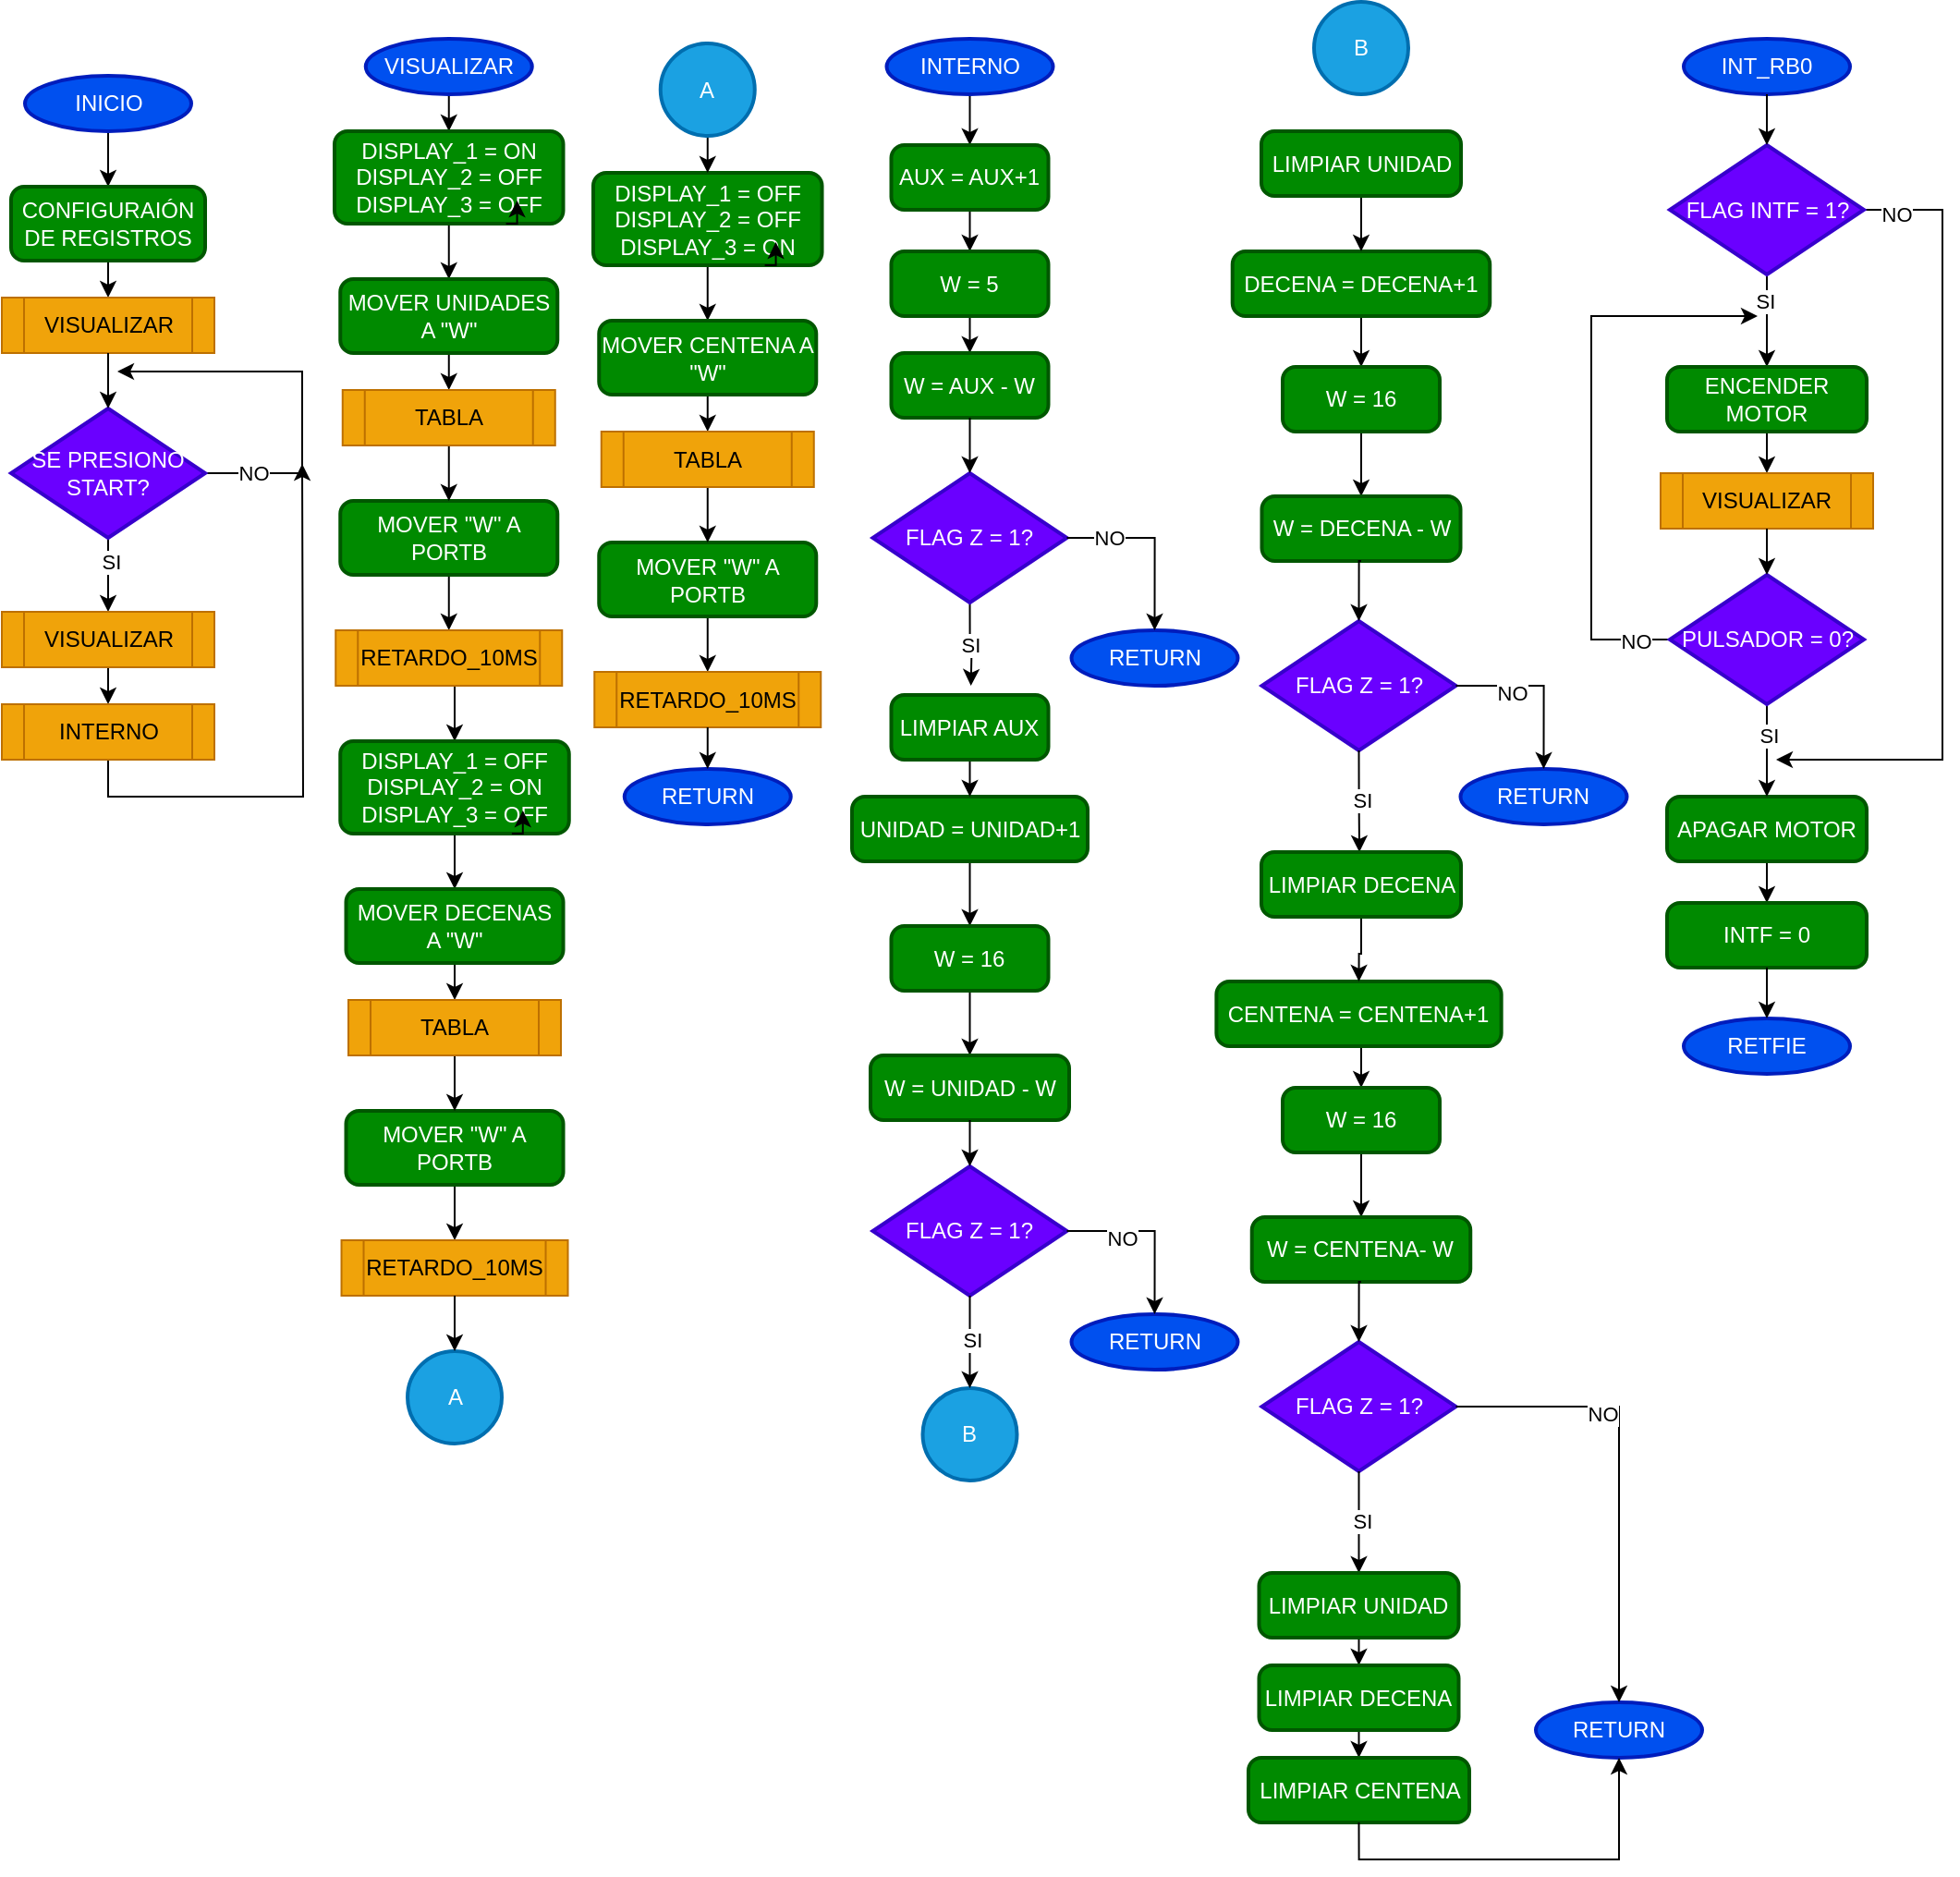 <mxfile version="24.7.5">
  <diagram name="Página-1" id="SD5P6HN_DCYHFj8GLhtn">
    <mxGraphModel dx="2200" dy="1330" grid="1" gridSize="10" guides="1" tooltips="1" connect="1" arrows="1" fold="1" page="1" pageScale="1" pageWidth="850" pageHeight="1100" math="0" shadow="0">
      <root>
        <mxCell id="0" />
        <mxCell id="1" parent="0" />
        <mxCell id="fXS1i6n5hXKBtt7HCba9-12" style="edgeStyle=orthogonalEdgeStyle;rounded=0;orthogonalLoop=1;jettySize=auto;html=1;exitX=0.5;exitY=1;exitDx=0;exitDy=0;exitPerimeter=0;entryX=0.5;entryY=0;entryDx=0;entryDy=0;" edge="1" parent="1" source="fXS1i6n5hXKBtt7HCba9-1" target="fXS1i6n5hXKBtt7HCba9-2">
          <mxGeometry relative="1" as="geometry" />
        </mxCell>
        <mxCell id="fXS1i6n5hXKBtt7HCba9-1" value="INICIO" style="strokeWidth=2;html=1;shape=mxgraph.flowchart.start_1;whiteSpace=wrap;fillColor=#0050ef;fontColor=#ffffff;strokeColor=#001DBC;" vertex="1" parent="1">
          <mxGeometry x="32.5" y="110" width="90" height="30" as="geometry" />
        </mxCell>
        <mxCell id="fXS1i6n5hXKBtt7HCba9-13" style="edgeStyle=orthogonalEdgeStyle;rounded=0;orthogonalLoop=1;jettySize=auto;html=1;exitX=0.5;exitY=1;exitDx=0;exitDy=0;entryX=0.5;entryY=0;entryDx=0;entryDy=0;" edge="1" parent="1" source="fXS1i6n5hXKBtt7HCba9-2" target="fXS1i6n5hXKBtt7HCba9-5">
          <mxGeometry relative="1" as="geometry" />
        </mxCell>
        <mxCell id="fXS1i6n5hXKBtt7HCba9-2" value="CONFIGURAIÓN DE REGISTROS" style="rounded=1;whiteSpace=wrap;html=1;absoluteArcSize=1;arcSize=14;strokeWidth=2;fillColor=#008a00;fontColor=#ffffff;strokeColor=#005700;" vertex="1" parent="1">
          <mxGeometry x="25" y="170" width="105" height="40" as="geometry" />
        </mxCell>
        <mxCell id="fXS1i6n5hXKBtt7HCba9-15" style="edgeStyle=orthogonalEdgeStyle;rounded=0;orthogonalLoop=1;jettySize=auto;html=1;exitX=0.5;exitY=1;exitDx=0;exitDy=0;exitPerimeter=0;entryX=0.5;entryY=0;entryDx=0;entryDy=0;" edge="1" parent="1" source="fXS1i6n5hXKBtt7HCba9-4" target="fXS1i6n5hXKBtt7HCba9-7">
          <mxGeometry relative="1" as="geometry" />
        </mxCell>
        <mxCell id="fXS1i6n5hXKBtt7HCba9-19" value="SI" style="edgeLabel;html=1;align=center;verticalAlign=middle;resizable=0;points=[];" vertex="1" connectable="0" parent="fXS1i6n5hXKBtt7HCba9-15">
          <mxGeometry x="-0.35" y="1" relative="1" as="geometry">
            <mxPoint as="offset" />
          </mxGeometry>
        </mxCell>
        <mxCell id="fXS1i6n5hXKBtt7HCba9-17" style="edgeStyle=orthogonalEdgeStyle;rounded=0;orthogonalLoop=1;jettySize=auto;html=1;exitX=1;exitY=0.5;exitDx=0;exitDy=0;exitPerimeter=0;" edge="1" parent="1" source="fXS1i6n5hXKBtt7HCba9-4">
          <mxGeometry relative="1" as="geometry">
            <mxPoint x="82.5" y="270" as="targetPoint" />
            <Array as="points">
              <mxPoint x="182.5" y="325" />
              <mxPoint x="182.5" y="270" />
            </Array>
          </mxGeometry>
        </mxCell>
        <mxCell id="fXS1i6n5hXKBtt7HCba9-18" value="NO" style="edgeLabel;html=1;align=center;verticalAlign=middle;resizable=0;points=[];" vertex="1" connectable="0" parent="fXS1i6n5hXKBtt7HCba9-17">
          <mxGeometry x="-0.754" relative="1" as="geometry">
            <mxPoint as="offset" />
          </mxGeometry>
        </mxCell>
        <mxCell id="fXS1i6n5hXKBtt7HCba9-4" value="SE PRESIONO START?" style="strokeWidth=2;html=1;shape=mxgraph.flowchart.decision;whiteSpace=wrap;fillColor=#6a00ff;fontColor=#ffffff;strokeColor=#3700CC;" vertex="1" parent="1">
          <mxGeometry x="25" y="290" width="105" height="70" as="geometry" />
        </mxCell>
        <mxCell id="fXS1i6n5hXKBtt7HCba9-5" value="VISUALIZAR" style="shape=process;whiteSpace=wrap;html=1;backgroundOutline=1;fillColor=#f0a30a;fontColor=#000000;strokeColor=#BD7000;" vertex="1" parent="1">
          <mxGeometry x="20" y="230" width="115" height="30" as="geometry" />
        </mxCell>
        <mxCell id="fXS1i6n5hXKBtt7HCba9-16" style="edgeStyle=orthogonalEdgeStyle;rounded=0;orthogonalLoop=1;jettySize=auto;html=1;exitX=0.5;exitY=1;exitDx=0;exitDy=0;entryX=0.5;entryY=0;entryDx=0;entryDy=0;" edge="1" parent="1" source="fXS1i6n5hXKBtt7HCba9-7" target="fXS1i6n5hXKBtt7HCba9-8">
          <mxGeometry relative="1" as="geometry" />
        </mxCell>
        <mxCell id="fXS1i6n5hXKBtt7HCba9-7" value="VISUALIZAR" style="shape=process;whiteSpace=wrap;html=1;backgroundOutline=1;fillColor=#f0a30a;fontColor=#000000;strokeColor=#BD7000;" vertex="1" parent="1">
          <mxGeometry x="20" y="400" width="115" height="30" as="geometry" />
        </mxCell>
        <mxCell id="fXS1i6n5hXKBtt7HCba9-20" style="edgeStyle=orthogonalEdgeStyle;rounded=0;orthogonalLoop=1;jettySize=auto;html=1;exitX=0.5;exitY=1;exitDx=0;exitDy=0;" edge="1" parent="1" source="fXS1i6n5hXKBtt7HCba9-8">
          <mxGeometry relative="1" as="geometry">
            <mxPoint x="182.5" y="320" as="targetPoint" />
          </mxGeometry>
        </mxCell>
        <mxCell id="fXS1i6n5hXKBtt7HCba9-8" value="INTERNO" style="shape=process;whiteSpace=wrap;html=1;backgroundOutline=1;fillColor=#f0a30a;fontColor=#000000;strokeColor=#BD7000;" vertex="1" parent="1">
          <mxGeometry x="20" y="450" width="115" height="30" as="geometry" />
        </mxCell>
        <mxCell id="fXS1i6n5hXKBtt7HCba9-14" style="edgeStyle=orthogonalEdgeStyle;rounded=0;orthogonalLoop=1;jettySize=auto;html=1;exitX=0.5;exitY=1;exitDx=0;exitDy=0;entryX=0.5;entryY=0;entryDx=0;entryDy=0;entryPerimeter=0;" edge="1" parent="1" source="fXS1i6n5hXKBtt7HCba9-5" target="fXS1i6n5hXKBtt7HCba9-4">
          <mxGeometry relative="1" as="geometry" />
        </mxCell>
        <mxCell id="fXS1i6n5hXKBtt7HCba9-29" style="edgeStyle=orthogonalEdgeStyle;rounded=0;orthogonalLoop=1;jettySize=auto;html=1;exitX=0.5;exitY=1;exitDx=0;exitDy=0;exitPerimeter=0;entryX=0.5;entryY=0;entryDx=0;entryDy=0;" edge="1" parent="1" source="fXS1i6n5hXKBtt7HCba9-21" target="fXS1i6n5hXKBtt7HCba9-22">
          <mxGeometry relative="1" as="geometry" />
        </mxCell>
        <mxCell id="fXS1i6n5hXKBtt7HCba9-21" value="VISUALIZAR" style="strokeWidth=2;html=1;shape=mxgraph.flowchart.start_1;whiteSpace=wrap;fillColor=#0050ef;fontColor=#ffffff;strokeColor=#001DBC;" vertex="1" parent="1">
          <mxGeometry x="216.88" y="90" width="90" height="30" as="geometry" />
        </mxCell>
        <mxCell id="fXS1i6n5hXKBtt7HCba9-30" style="edgeStyle=orthogonalEdgeStyle;rounded=0;orthogonalLoop=1;jettySize=auto;html=1;exitX=0.5;exitY=1;exitDx=0;exitDy=0;entryX=0.5;entryY=0;entryDx=0;entryDy=0;" edge="1" parent="1" source="fXS1i6n5hXKBtt7HCba9-22" target="fXS1i6n5hXKBtt7HCba9-23">
          <mxGeometry relative="1" as="geometry" />
        </mxCell>
        <mxCell id="fXS1i6n5hXKBtt7HCba9-22" value="DISPLAY_1 = ON&lt;div&gt;DISPLAY_2 = OFF&lt;/div&gt;&lt;div&gt;DISPLAY_3 = OFF&lt;/div&gt;" style="rounded=1;whiteSpace=wrap;html=1;absoluteArcSize=1;arcSize=14;strokeWidth=2;fillColor=#008a00;fontColor=#ffffff;strokeColor=#005700;" vertex="1" parent="1">
          <mxGeometry x="200" y="140" width="123.75" height="50" as="geometry" />
        </mxCell>
        <mxCell id="fXS1i6n5hXKBtt7HCba9-31" style="edgeStyle=orthogonalEdgeStyle;rounded=0;orthogonalLoop=1;jettySize=auto;html=1;exitX=0.5;exitY=1;exitDx=0;exitDy=0;entryX=0.5;entryY=0;entryDx=0;entryDy=0;" edge="1" parent="1" source="fXS1i6n5hXKBtt7HCba9-23" target="fXS1i6n5hXKBtt7HCba9-26">
          <mxGeometry relative="1" as="geometry" />
        </mxCell>
        <mxCell id="fXS1i6n5hXKBtt7HCba9-23" value="MOVER UNIDADES A &quot;W&quot;" style="rounded=1;whiteSpace=wrap;html=1;absoluteArcSize=1;arcSize=14;strokeWidth=2;fillColor=#008a00;fontColor=#ffffff;strokeColor=#005700;" vertex="1" parent="1">
          <mxGeometry x="203.13" y="220" width="117.5" height="40" as="geometry" />
        </mxCell>
        <mxCell id="fXS1i6n5hXKBtt7HCba9-34" style="edgeStyle=orthogonalEdgeStyle;rounded=0;orthogonalLoop=1;jettySize=auto;html=1;exitX=0.5;exitY=1;exitDx=0;exitDy=0;entryX=0.5;entryY=0;entryDx=0;entryDy=0;" edge="1" parent="1" source="fXS1i6n5hXKBtt7HCba9-24" target="fXS1i6n5hXKBtt7HCba9-27">
          <mxGeometry relative="1" as="geometry" />
        </mxCell>
        <mxCell id="fXS1i6n5hXKBtt7HCba9-24" value="MOVER &quot;W&quot; A PORTB" style="rounded=1;whiteSpace=wrap;html=1;absoluteArcSize=1;arcSize=14;strokeWidth=2;fillColor=#008a00;fontColor=#ffffff;strokeColor=#005700;" vertex="1" parent="1">
          <mxGeometry x="203.13" y="340" width="117.5" height="40" as="geometry" />
        </mxCell>
        <mxCell id="fXS1i6n5hXKBtt7HCba9-25" style="edgeStyle=orthogonalEdgeStyle;rounded=0;orthogonalLoop=1;jettySize=auto;html=1;exitX=0.75;exitY=1;exitDx=0;exitDy=0;entryX=0.798;entryY=0.75;entryDx=0;entryDy=0;entryPerimeter=0;" edge="1" parent="1" source="fXS1i6n5hXKBtt7HCba9-22" target="fXS1i6n5hXKBtt7HCba9-22">
          <mxGeometry relative="1" as="geometry" />
        </mxCell>
        <mxCell id="fXS1i6n5hXKBtt7HCba9-33" style="edgeStyle=orthogonalEdgeStyle;rounded=0;orthogonalLoop=1;jettySize=auto;html=1;exitX=0.5;exitY=1;exitDx=0;exitDy=0;entryX=0.5;entryY=0;entryDx=0;entryDy=0;" edge="1" parent="1" source="fXS1i6n5hXKBtt7HCba9-26" target="fXS1i6n5hXKBtt7HCba9-24">
          <mxGeometry relative="1" as="geometry" />
        </mxCell>
        <mxCell id="fXS1i6n5hXKBtt7HCba9-26" value="TABLA" style="shape=process;whiteSpace=wrap;html=1;backgroundOutline=1;fillColor=#f0a30a;fontColor=#000000;strokeColor=#BD7000;" vertex="1" parent="1">
          <mxGeometry x="204.38" y="280" width="115" height="30" as="geometry" />
        </mxCell>
        <mxCell id="fXS1i6n5hXKBtt7HCba9-45" style="edgeStyle=orthogonalEdgeStyle;rounded=0;orthogonalLoop=1;jettySize=auto;html=1;exitX=0.5;exitY=1;exitDx=0;exitDy=0;entryX=0.5;entryY=0;entryDx=0;entryDy=0;" edge="1" parent="1" source="fXS1i6n5hXKBtt7HCba9-27" target="fXS1i6n5hXKBtt7HCba9-36">
          <mxGeometry relative="1" as="geometry" />
        </mxCell>
        <mxCell id="fXS1i6n5hXKBtt7HCba9-27" value="RETARDO_10MS" style="shape=process;whiteSpace=wrap;html=1;backgroundOutline=1;fillColor=#f0a30a;fontColor=#000000;strokeColor=#BD7000;" vertex="1" parent="1">
          <mxGeometry x="200.63" y="410" width="122.5" height="30" as="geometry" />
        </mxCell>
        <mxCell id="fXS1i6n5hXKBtt7HCba9-35" style="edgeStyle=orthogonalEdgeStyle;rounded=0;orthogonalLoop=1;jettySize=auto;html=1;exitX=0.5;exitY=1;exitDx=0;exitDy=0;entryX=0.5;entryY=0;entryDx=0;entryDy=0;" edge="1" parent="1" source="fXS1i6n5hXKBtt7HCba9-36" target="fXS1i6n5hXKBtt7HCba9-38">
          <mxGeometry relative="1" as="geometry" />
        </mxCell>
        <mxCell id="fXS1i6n5hXKBtt7HCba9-36" value="DISPLAY_1 = OFF&lt;div&gt;DISPLAY_2 = ON&lt;/div&gt;&lt;div&gt;DISPLAY_3 = OFF&lt;/div&gt;" style="rounded=1;whiteSpace=wrap;html=1;absoluteArcSize=1;arcSize=14;strokeWidth=2;fillColor=#008a00;fontColor=#ffffff;strokeColor=#005700;" vertex="1" parent="1">
          <mxGeometry x="203.13" y="470" width="123.75" height="50" as="geometry" />
        </mxCell>
        <mxCell id="fXS1i6n5hXKBtt7HCba9-37" style="edgeStyle=orthogonalEdgeStyle;rounded=0;orthogonalLoop=1;jettySize=auto;html=1;exitX=0.5;exitY=1;exitDx=0;exitDy=0;entryX=0.5;entryY=0;entryDx=0;entryDy=0;" edge="1" parent="1" source="fXS1i6n5hXKBtt7HCba9-38" target="fXS1i6n5hXKBtt7HCba9-43">
          <mxGeometry relative="1" as="geometry" />
        </mxCell>
        <mxCell id="fXS1i6n5hXKBtt7HCba9-38" value="MOVER DECENAS A &quot;W&quot;" style="rounded=1;whiteSpace=wrap;html=1;absoluteArcSize=1;arcSize=14;strokeWidth=2;fillColor=#008a00;fontColor=#ffffff;strokeColor=#005700;" vertex="1" parent="1">
          <mxGeometry x="206.26" y="550" width="117.5" height="40" as="geometry" />
        </mxCell>
        <mxCell id="fXS1i6n5hXKBtt7HCba9-39" style="edgeStyle=orthogonalEdgeStyle;rounded=0;orthogonalLoop=1;jettySize=auto;html=1;exitX=0.5;exitY=1;exitDx=0;exitDy=0;entryX=0.5;entryY=0;entryDx=0;entryDy=0;" edge="1" parent="1" source="fXS1i6n5hXKBtt7HCba9-40" target="fXS1i6n5hXKBtt7HCba9-44">
          <mxGeometry relative="1" as="geometry" />
        </mxCell>
        <mxCell id="fXS1i6n5hXKBtt7HCba9-40" value="MOVER &quot;W&quot; A PORTB" style="rounded=1;whiteSpace=wrap;html=1;absoluteArcSize=1;arcSize=14;strokeWidth=2;fillColor=#008a00;fontColor=#ffffff;strokeColor=#005700;" vertex="1" parent="1">
          <mxGeometry x="206.26" y="670" width="117.5" height="40" as="geometry" />
        </mxCell>
        <mxCell id="fXS1i6n5hXKBtt7HCba9-41" style="edgeStyle=orthogonalEdgeStyle;rounded=0;orthogonalLoop=1;jettySize=auto;html=1;exitX=0.75;exitY=1;exitDx=0;exitDy=0;entryX=0.798;entryY=0.75;entryDx=0;entryDy=0;entryPerimeter=0;" edge="1" parent="1" source="fXS1i6n5hXKBtt7HCba9-36" target="fXS1i6n5hXKBtt7HCba9-36">
          <mxGeometry relative="1" as="geometry" />
        </mxCell>
        <mxCell id="fXS1i6n5hXKBtt7HCba9-42" style="edgeStyle=orthogonalEdgeStyle;rounded=0;orthogonalLoop=1;jettySize=auto;html=1;exitX=0.5;exitY=1;exitDx=0;exitDy=0;entryX=0.5;entryY=0;entryDx=0;entryDy=0;" edge="1" parent="1" source="fXS1i6n5hXKBtt7HCba9-43" target="fXS1i6n5hXKBtt7HCba9-40">
          <mxGeometry relative="1" as="geometry" />
        </mxCell>
        <mxCell id="fXS1i6n5hXKBtt7HCba9-43" value="TABLA" style="shape=process;whiteSpace=wrap;html=1;backgroundOutline=1;fillColor=#f0a30a;fontColor=#000000;strokeColor=#BD7000;" vertex="1" parent="1">
          <mxGeometry x="207.51" y="610" width="115" height="30" as="geometry" />
        </mxCell>
        <mxCell id="fXS1i6n5hXKBtt7HCba9-44" value="RETARDO_10MS" style="shape=process;whiteSpace=wrap;html=1;backgroundOutline=1;fillColor=#f0a30a;fontColor=#000000;strokeColor=#BD7000;" vertex="1" parent="1">
          <mxGeometry x="203.76" y="740" width="122.5" height="30" as="geometry" />
        </mxCell>
        <mxCell id="fXS1i6n5hXKBtt7HCba9-46" style="edgeStyle=orthogonalEdgeStyle;rounded=0;orthogonalLoop=1;jettySize=auto;html=1;exitX=0.5;exitY=1;exitDx=0;exitDy=0;entryX=0.5;entryY=0;entryDx=0;entryDy=0;" edge="1" parent="1" source="fXS1i6n5hXKBtt7HCba9-47" target="fXS1i6n5hXKBtt7HCba9-49">
          <mxGeometry relative="1" as="geometry" />
        </mxCell>
        <mxCell id="fXS1i6n5hXKBtt7HCba9-47" value="DISPLAY_1 = OFF&lt;div&gt;DISPLAY_2 = OFF&lt;/div&gt;&lt;div&gt;DISPLAY_3 = ON&lt;/div&gt;" style="rounded=1;whiteSpace=wrap;html=1;absoluteArcSize=1;arcSize=14;strokeWidth=2;fillColor=#008a00;fontColor=#ffffff;strokeColor=#005700;" vertex="1" parent="1">
          <mxGeometry x="340" y="162.5" width="123.75" height="50" as="geometry" />
        </mxCell>
        <mxCell id="fXS1i6n5hXKBtt7HCba9-48" style="edgeStyle=orthogonalEdgeStyle;rounded=0;orthogonalLoop=1;jettySize=auto;html=1;exitX=0.5;exitY=1;exitDx=0;exitDy=0;entryX=0.5;entryY=0;entryDx=0;entryDy=0;" edge="1" parent="1" source="fXS1i6n5hXKBtt7HCba9-49" target="fXS1i6n5hXKBtt7HCba9-54">
          <mxGeometry relative="1" as="geometry" />
        </mxCell>
        <mxCell id="fXS1i6n5hXKBtt7HCba9-49" value="MOVER CENTENA A &quot;W&quot;" style="rounded=1;whiteSpace=wrap;html=1;absoluteArcSize=1;arcSize=14;strokeWidth=2;fillColor=#008a00;fontColor=#ffffff;strokeColor=#005700;" vertex="1" parent="1">
          <mxGeometry x="343.13" y="242.5" width="117.5" height="40" as="geometry" />
        </mxCell>
        <mxCell id="fXS1i6n5hXKBtt7HCba9-50" style="edgeStyle=orthogonalEdgeStyle;rounded=0;orthogonalLoop=1;jettySize=auto;html=1;exitX=0.5;exitY=1;exitDx=0;exitDy=0;entryX=0.5;entryY=0;entryDx=0;entryDy=0;" edge="1" parent="1" source="fXS1i6n5hXKBtt7HCba9-51" target="fXS1i6n5hXKBtt7HCba9-55">
          <mxGeometry relative="1" as="geometry" />
        </mxCell>
        <mxCell id="fXS1i6n5hXKBtt7HCba9-51" value="MOVER &quot;W&quot; A PORTB" style="rounded=1;whiteSpace=wrap;html=1;absoluteArcSize=1;arcSize=14;strokeWidth=2;fillColor=#008a00;fontColor=#ffffff;strokeColor=#005700;" vertex="1" parent="1">
          <mxGeometry x="343.13" y="362.5" width="117.5" height="40" as="geometry" />
        </mxCell>
        <mxCell id="fXS1i6n5hXKBtt7HCba9-52" style="edgeStyle=orthogonalEdgeStyle;rounded=0;orthogonalLoop=1;jettySize=auto;html=1;exitX=0.75;exitY=1;exitDx=0;exitDy=0;entryX=0.798;entryY=0.75;entryDx=0;entryDy=0;entryPerimeter=0;" edge="1" parent="1" source="fXS1i6n5hXKBtt7HCba9-47" target="fXS1i6n5hXKBtt7HCba9-47">
          <mxGeometry relative="1" as="geometry" />
        </mxCell>
        <mxCell id="fXS1i6n5hXKBtt7HCba9-53" style="edgeStyle=orthogonalEdgeStyle;rounded=0;orthogonalLoop=1;jettySize=auto;html=1;exitX=0.5;exitY=1;exitDx=0;exitDy=0;entryX=0.5;entryY=0;entryDx=0;entryDy=0;" edge="1" parent="1" source="fXS1i6n5hXKBtt7HCba9-54" target="fXS1i6n5hXKBtt7HCba9-51">
          <mxGeometry relative="1" as="geometry" />
        </mxCell>
        <mxCell id="fXS1i6n5hXKBtt7HCba9-54" value="TABLA" style="shape=process;whiteSpace=wrap;html=1;backgroundOutline=1;fillColor=#f0a30a;fontColor=#000000;strokeColor=#BD7000;" vertex="1" parent="1">
          <mxGeometry x="344.38" y="302.5" width="115" height="30" as="geometry" />
        </mxCell>
        <mxCell id="fXS1i6n5hXKBtt7HCba9-55" value="RETARDO_10MS" style="shape=process;whiteSpace=wrap;html=1;backgroundOutline=1;fillColor=#f0a30a;fontColor=#000000;strokeColor=#BD7000;" vertex="1" parent="1">
          <mxGeometry x="340.63" y="432.5" width="122.5" height="30" as="geometry" />
        </mxCell>
        <mxCell id="fXS1i6n5hXKBtt7HCba9-59" style="edgeStyle=orthogonalEdgeStyle;rounded=0;orthogonalLoop=1;jettySize=auto;html=1;exitX=0.5;exitY=1;exitDx=0;exitDy=0;exitPerimeter=0;entryX=0.5;entryY=0;entryDx=0;entryDy=0;" edge="1" parent="1" source="fXS1i6n5hXKBtt7HCba9-56" target="fXS1i6n5hXKBtt7HCba9-47">
          <mxGeometry relative="1" as="geometry" />
        </mxCell>
        <mxCell id="fXS1i6n5hXKBtt7HCba9-56" value="A" style="strokeWidth=2;html=1;shape=mxgraph.flowchart.start_2;whiteSpace=wrap;fillColor=#1ba1e2;strokeColor=#006EAF;fontColor=#ffffff;" vertex="1" parent="1">
          <mxGeometry x="376.38" y="92.5" width="51" height="50" as="geometry" />
        </mxCell>
        <mxCell id="fXS1i6n5hXKBtt7HCba9-57" value="A" style="strokeWidth=2;html=1;shape=mxgraph.flowchart.start_2;whiteSpace=wrap;fillColor=#1ba1e2;fontColor=#ffffff;strokeColor=#006EAF;" vertex="1" parent="1">
          <mxGeometry x="239.51" y="800" width="51" height="50" as="geometry" />
        </mxCell>
        <mxCell id="fXS1i6n5hXKBtt7HCba9-58" style="edgeStyle=orthogonalEdgeStyle;rounded=0;orthogonalLoop=1;jettySize=auto;html=1;exitX=0.5;exitY=1;exitDx=0;exitDy=0;entryX=0.5;entryY=0;entryDx=0;entryDy=0;entryPerimeter=0;" edge="1" parent="1" source="fXS1i6n5hXKBtt7HCba9-44" target="fXS1i6n5hXKBtt7HCba9-57">
          <mxGeometry relative="1" as="geometry" />
        </mxCell>
        <mxCell id="fXS1i6n5hXKBtt7HCba9-72" style="edgeStyle=orthogonalEdgeStyle;rounded=0;orthogonalLoop=1;jettySize=auto;html=1;exitX=0.5;exitY=1;exitDx=0;exitDy=0;exitPerimeter=0;entryX=0.5;entryY=0;entryDx=0;entryDy=0;" edge="1" parent="1" source="fXS1i6n5hXKBtt7HCba9-60" target="fXS1i6n5hXKBtt7HCba9-61">
          <mxGeometry relative="1" as="geometry" />
        </mxCell>
        <mxCell id="fXS1i6n5hXKBtt7HCba9-60" value="INTERNO" style="strokeWidth=2;html=1;shape=mxgraph.flowchart.start_1;whiteSpace=wrap;fillColor=#0050ef;fontColor=#ffffff;strokeColor=#001DBC;" vertex="1" parent="1">
          <mxGeometry x="498.75" y="90" width="90" height="30" as="geometry" />
        </mxCell>
        <mxCell id="fXS1i6n5hXKBtt7HCba9-73" style="edgeStyle=orthogonalEdgeStyle;rounded=0;orthogonalLoop=1;jettySize=auto;html=1;exitX=0.5;exitY=1;exitDx=0;exitDy=0;entryX=0.5;entryY=0;entryDx=0;entryDy=0;" edge="1" parent="1" source="fXS1i6n5hXKBtt7HCba9-61" target="fXS1i6n5hXKBtt7HCba9-63">
          <mxGeometry relative="1" as="geometry" />
        </mxCell>
        <mxCell id="fXS1i6n5hXKBtt7HCba9-61" value="AUX = AUX+1" style="rounded=1;whiteSpace=wrap;html=1;absoluteArcSize=1;arcSize=14;strokeWidth=2;fillColor=#008a00;fontColor=#ffffff;strokeColor=#005700;" vertex="1" parent="1">
          <mxGeometry x="501.25" y="147.5" width="85" height="35" as="geometry" />
        </mxCell>
        <mxCell id="fXS1i6n5hXKBtt7HCba9-74" style="edgeStyle=orthogonalEdgeStyle;rounded=0;orthogonalLoop=1;jettySize=auto;html=1;exitX=0.5;exitY=1;exitDx=0;exitDy=0;entryX=0.5;entryY=0;entryDx=0;entryDy=0;" edge="1" parent="1" source="fXS1i6n5hXKBtt7HCba9-63" target="fXS1i6n5hXKBtt7HCba9-64">
          <mxGeometry relative="1" as="geometry" />
        </mxCell>
        <mxCell id="fXS1i6n5hXKBtt7HCba9-63" value="W = 5" style="rounded=1;whiteSpace=wrap;html=1;absoluteArcSize=1;arcSize=14;strokeWidth=2;fillColor=#008a00;fontColor=#ffffff;strokeColor=#005700;" vertex="1" parent="1">
          <mxGeometry x="501.25" y="205" width="85" height="35" as="geometry" />
        </mxCell>
        <mxCell id="fXS1i6n5hXKBtt7HCba9-64" value="W = AUX - W" style="rounded=1;whiteSpace=wrap;html=1;absoluteArcSize=1;arcSize=14;strokeWidth=2;fillColor=#008a00;fontColor=#ffffff;strokeColor=#005700;" vertex="1" parent="1">
          <mxGeometry x="501.25" y="260" width="85" height="35" as="geometry" />
        </mxCell>
        <mxCell id="fXS1i6n5hXKBtt7HCba9-77" value="SI" style="edgeStyle=orthogonalEdgeStyle;rounded=0;orthogonalLoop=1;jettySize=auto;html=1;exitX=0.5;exitY=1;exitDx=0;exitDy=0;exitPerimeter=0;" edge="1" parent="1" source="fXS1i6n5hXKBtt7HCba9-65">
          <mxGeometry relative="1" as="geometry">
            <mxPoint x="544.338" y="440" as="targetPoint" />
          </mxGeometry>
        </mxCell>
        <mxCell id="fXS1i6n5hXKBtt7HCba9-65" value="FLAG Z = 1?" style="strokeWidth=2;html=1;shape=mxgraph.flowchart.decision;whiteSpace=wrap;fillColor=#6a00ff;fontColor=#ffffff;strokeColor=#3700CC;" vertex="1" parent="1">
          <mxGeometry x="491.25" y="325" width="105" height="70" as="geometry" />
        </mxCell>
        <mxCell id="fXS1i6n5hXKBtt7HCba9-66" value="RETURN" style="strokeWidth=2;html=1;shape=mxgraph.flowchart.start_1;whiteSpace=wrap;fillColor=#0050ef;fontColor=#ffffff;strokeColor=#001DBC;" vertex="1" parent="1">
          <mxGeometry x="598.75" y="410" width="90" height="30" as="geometry" />
        </mxCell>
        <mxCell id="fXS1i6n5hXKBtt7HCba9-79" style="edgeStyle=orthogonalEdgeStyle;rounded=0;orthogonalLoop=1;jettySize=auto;html=1;exitX=0.5;exitY=1;exitDx=0;exitDy=0;entryX=0.5;entryY=0;entryDx=0;entryDy=0;" edge="1" parent="1" source="fXS1i6n5hXKBtt7HCba9-67" target="fXS1i6n5hXKBtt7HCba9-68">
          <mxGeometry relative="1" as="geometry" />
        </mxCell>
        <mxCell id="fXS1i6n5hXKBtt7HCba9-67" value="UNIDAD = UNIDAD+1" style="rounded=1;whiteSpace=wrap;html=1;absoluteArcSize=1;arcSize=14;strokeWidth=2;fillColor=#008a00;fontColor=#ffffff;strokeColor=#005700;" vertex="1" parent="1">
          <mxGeometry x="480" y="500" width="127.5" height="35" as="geometry" />
        </mxCell>
        <mxCell id="fXS1i6n5hXKBtt7HCba9-80" style="edgeStyle=orthogonalEdgeStyle;rounded=0;orthogonalLoop=1;jettySize=auto;html=1;exitX=0.5;exitY=1;exitDx=0;exitDy=0;entryX=0.5;entryY=0;entryDx=0;entryDy=0;" edge="1" parent="1" source="fXS1i6n5hXKBtt7HCba9-68" target="fXS1i6n5hXKBtt7HCba9-69">
          <mxGeometry relative="1" as="geometry" />
        </mxCell>
        <mxCell id="fXS1i6n5hXKBtt7HCba9-68" value="W = 16" style="rounded=1;whiteSpace=wrap;html=1;absoluteArcSize=1;arcSize=14;strokeWidth=2;fillColor=#008a00;fontColor=#ffffff;strokeColor=#005700;" vertex="1" parent="1">
          <mxGeometry x="501.25" y="570" width="85" height="35" as="geometry" />
        </mxCell>
        <mxCell id="fXS1i6n5hXKBtt7HCba9-69" value="W = UNIDAD - W" style="rounded=1;whiteSpace=wrap;html=1;absoluteArcSize=1;arcSize=14;strokeWidth=2;fillColor=#008a00;fontColor=#ffffff;strokeColor=#005700;" vertex="1" parent="1">
          <mxGeometry x="490" y="640" width="107.5" height="35" as="geometry" />
        </mxCell>
        <mxCell id="fXS1i6n5hXKBtt7HCba9-78" style="edgeStyle=orthogonalEdgeStyle;rounded=0;orthogonalLoop=1;jettySize=auto;html=1;exitX=0.5;exitY=1;exitDx=0;exitDy=0;entryX=0.5;entryY=0;entryDx=0;entryDy=0;" edge="1" parent="1" source="fXS1i6n5hXKBtt7HCba9-70" target="fXS1i6n5hXKBtt7HCba9-67">
          <mxGeometry relative="1" as="geometry" />
        </mxCell>
        <mxCell id="fXS1i6n5hXKBtt7HCba9-70" value="LIMPIAR AUX" style="rounded=1;whiteSpace=wrap;html=1;absoluteArcSize=1;arcSize=14;strokeWidth=2;fillColor=#008a00;fontColor=#ffffff;strokeColor=#005700;" vertex="1" parent="1">
          <mxGeometry x="501.25" y="445" width="85" height="35" as="geometry" />
        </mxCell>
        <mxCell id="fXS1i6n5hXKBtt7HCba9-71" value="FLAG Z = 1?" style="strokeWidth=2;html=1;shape=mxgraph.flowchart.decision;whiteSpace=wrap;fillColor=#6a00ff;fontColor=#ffffff;strokeColor=#3700CC;" vertex="1" parent="1">
          <mxGeometry x="491.25" y="700" width="105" height="70" as="geometry" />
        </mxCell>
        <mxCell id="fXS1i6n5hXKBtt7HCba9-75" style="edgeStyle=orthogonalEdgeStyle;rounded=0;orthogonalLoop=1;jettySize=auto;html=1;exitX=0.5;exitY=1;exitDx=0;exitDy=0;entryX=0.5;entryY=0;entryDx=0;entryDy=0;entryPerimeter=0;" edge="1" parent="1" source="fXS1i6n5hXKBtt7HCba9-64" target="fXS1i6n5hXKBtt7HCba9-65">
          <mxGeometry relative="1" as="geometry" />
        </mxCell>
        <mxCell id="fXS1i6n5hXKBtt7HCba9-76" style="edgeStyle=orthogonalEdgeStyle;rounded=0;orthogonalLoop=1;jettySize=auto;html=1;exitX=1;exitY=0.5;exitDx=0;exitDy=0;exitPerimeter=0;entryX=0.5;entryY=0;entryDx=0;entryDy=0;entryPerimeter=0;" edge="1" parent="1" source="fXS1i6n5hXKBtt7HCba9-65" target="fXS1i6n5hXKBtt7HCba9-66">
          <mxGeometry relative="1" as="geometry" />
        </mxCell>
        <mxCell id="fXS1i6n5hXKBtt7HCba9-82" value="NO" style="edgeLabel;html=1;align=center;verticalAlign=middle;resizable=0;points=[];" vertex="1" connectable="0" parent="fXS1i6n5hXKBtt7HCba9-76">
          <mxGeometry x="-0.544" relative="1" as="geometry">
            <mxPoint as="offset" />
          </mxGeometry>
        </mxCell>
        <mxCell id="fXS1i6n5hXKBtt7HCba9-81" style="edgeStyle=orthogonalEdgeStyle;rounded=0;orthogonalLoop=1;jettySize=auto;html=1;exitX=0.5;exitY=1;exitDx=0;exitDy=0;entryX=0.5;entryY=0;entryDx=0;entryDy=0;entryPerimeter=0;" edge="1" parent="1" source="fXS1i6n5hXKBtt7HCba9-69" target="fXS1i6n5hXKBtt7HCba9-71">
          <mxGeometry relative="1" as="geometry" />
        </mxCell>
        <mxCell id="fXS1i6n5hXKBtt7HCba9-84" value="B" style="strokeWidth=2;html=1;shape=mxgraph.flowchart.start_2;whiteSpace=wrap;fillColor=#1ba1e2;strokeColor=#006EAF;fontColor=#ffffff;" vertex="1" parent="1">
          <mxGeometry x="518.25" y="820" width="51" height="50" as="geometry" />
        </mxCell>
        <mxCell id="fXS1i6n5hXKBtt7HCba9-85" style="edgeStyle=orthogonalEdgeStyle;rounded=0;orthogonalLoop=1;jettySize=auto;html=1;exitX=0.5;exitY=1;exitDx=0;exitDy=0;exitPerimeter=0;entryX=0.5;entryY=0;entryDx=0;entryDy=0;entryPerimeter=0;" edge="1" parent="1" source="fXS1i6n5hXKBtt7HCba9-71" target="fXS1i6n5hXKBtt7HCba9-84">
          <mxGeometry relative="1" as="geometry" />
        </mxCell>
        <mxCell id="fXS1i6n5hXKBtt7HCba9-89" value="SI" style="edgeLabel;html=1;align=center;verticalAlign=middle;resizable=0;points=[];" vertex="1" connectable="0" parent="fXS1i6n5hXKBtt7HCba9-85">
          <mxGeometry x="-0.04" y="1" relative="1" as="geometry">
            <mxPoint as="offset" />
          </mxGeometry>
        </mxCell>
        <mxCell id="fXS1i6n5hXKBtt7HCba9-86" value="RETURN" style="strokeWidth=2;html=1;shape=mxgraph.flowchart.start_1;whiteSpace=wrap;fillColor=#0050ef;fontColor=#ffffff;strokeColor=#001DBC;" vertex="1" parent="1">
          <mxGeometry x="598.75" y="780" width="90" height="30" as="geometry" />
        </mxCell>
        <mxCell id="fXS1i6n5hXKBtt7HCba9-87" style="edgeStyle=orthogonalEdgeStyle;rounded=0;orthogonalLoop=1;jettySize=auto;html=1;exitX=1;exitY=0.5;exitDx=0;exitDy=0;exitPerimeter=0;entryX=0.5;entryY=0;entryDx=0;entryDy=0;entryPerimeter=0;" edge="1" parent="1" source="fXS1i6n5hXKBtt7HCba9-71" target="fXS1i6n5hXKBtt7HCba9-86">
          <mxGeometry relative="1" as="geometry" />
        </mxCell>
        <mxCell id="fXS1i6n5hXKBtt7HCba9-88" value="NO" style="edgeLabel;html=1;align=center;verticalAlign=middle;resizable=0;points=[];" vertex="1" connectable="0" parent="fXS1i6n5hXKBtt7HCba9-87">
          <mxGeometry x="-0.367" y="-4" relative="1" as="geometry">
            <mxPoint as="offset" />
          </mxGeometry>
        </mxCell>
        <mxCell id="fXS1i6n5hXKBtt7HCba9-90" value="B" style="strokeWidth=2;html=1;shape=mxgraph.flowchart.start_2;whiteSpace=wrap;fillColor=#1ba1e2;strokeColor=#006EAF;fontColor=#ffffff;" vertex="1" parent="1">
          <mxGeometry x="730" y="70" width="51" height="50" as="geometry" />
        </mxCell>
        <mxCell id="fXS1i6n5hXKBtt7HCba9-103" style="edgeStyle=orthogonalEdgeStyle;rounded=0;orthogonalLoop=1;jettySize=auto;html=1;exitX=0.5;exitY=1;exitDx=0;exitDy=0;entryX=0.5;entryY=0;entryDx=0;entryDy=0;" edge="1" parent="1" source="fXS1i6n5hXKBtt7HCba9-104" target="fXS1i6n5hXKBtt7HCba9-106">
          <mxGeometry relative="1" as="geometry" />
        </mxCell>
        <mxCell id="fXS1i6n5hXKBtt7HCba9-104" value="DECENA = DECENA+1" style="rounded=1;whiteSpace=wrap;html=1;absoluteArcSize=1;arcSize=14;strokeWidth=2;fillColor=#008a00;fontColor=#ffffff;strokeColor=#005700;" vertex="1" parent="1">
          <mxGeometry x="685.87" y="205" width="139.25" height="35" as="geometry" />
        </mxCell>
        <mxCell id="fXS1i6n5hXKBtt7HCba9-105" style="edgeStyle=orthogonalEdgeStyle;rounded=0;orthogonalLoop=1;jettySize=auto;html=1;exitX=0.5;exitY=1;exitDx=0;exitDy=0;entryX=0.5;entryY=0;entryDx=0;entryDy=0;" edge="1" parent="1" source="fXS1i6n5hXKBtt7HCba9-106" target="fXS1i6n5hXKBtt7HCba9-107">
          <mxGeometry relative="1" as="geometry" />
        </mxCell>
        <mxCell id="fXS1i6n5hXKBtt7HCba9-106" value="W = 16" style="rounded=1;whiteSpace=wrap;html=1;absoluteArcSize=1;arcSize=14;strokeWidth=2;fillColor=#008a00;fontColor=#ffffff;strokeColor=#005700;" vertex="1" parent="1">
          <mxGeometry x="713" y="267.5" width="85" height="35" as="geometry" />
        </mxCell>
        <mxCell id="fXS1i6n5hXKBtt7HCba9-107" value="W = DECENA - W" style="rounded=1;whiteSpace=wrap;html=1;absoluteArcSize=1;arcSize=14;strokeWidth=2;fillColor=#008a00;fontColor=#ffffff;strokeColor=#005700;" vertex="1" parent="1">
          <mxGeometry x="701.75" y="337.5" width="107.5" height="35" as="geometry" />
        </mxCell>
        <mxCell id="fXS1i6n5hXKBtt7HCba9-108" style="edgeStyle=orthogonalEdgeStyle;rounded=0;orthogonalLoop=1;jettySize=auto;html=1;entryX=0.5;entryY=0;entryDx=0;entryDy=0;" edge="1" parent="1" source="fXS1i6n5hXKBtt7HCba9-109" target="fXS1i6n5hXKBtt7HCba9-104">
          <mxGeometry relative="1" as="geometry" />
        </mxCell>
        <mxCell id="fXS1i6n5hXKBtt7HCba9-109" value="LIMPIAR UNIDAD" style="rounded=1;whiteSpace=wrap;html=1;absoluteArcSize=1;arcSize=14;strokeWidth=2;fillColor=#008a00;fontColor=#ffffff;strokeColor=#005700;" vertex="1" parent="1">
          <mxGeometry x="701.5" y="140" width="108" height="35" as="geometry" />
        </mxCell>
        <mxCell id="fXS1i6n5hXKBtt7HCba9-111" value="FLAG Z = 1?" style="strokeWidth=2;html=1;shape=mxgraph.flowchart.decision;whiteSpace=wrap;fillColor=#6a00ff;fontColor=#ffffff;strokeColor=#3700CC;" vertex="1" parent="1">
          <mxGeometry x="701.75" y="405" width="105" height="70" as="geometry" />
        </mxCell>
        <mxCell id="fXS1i6n5hXKBtt7HCba9-112" style="edgeStyle=orthogonalEdgeStyle;rounded=0;orthogonalLoop=1;jettySize=auto;html=1;exitX=0.5;exitY=1;exitDx=0;exitDy=0;exitPerimeter=0;entryX=0.491;entryY=0;entryDx=0;entryDy=0;entryPerimeter=0;" edge="1" parent="1" source="fXS1i6n5hXKBtt7HCba9-111" target="fXS1i6n5hXKBtt7HCba9-124">
          <mxGeometry relative="1" as="geometry">
            <mxPoint x="754.5" y="525" as="targetPoint" />
          </mxGeometry>
        </mxCell>
        <mxCell id="fXS1i6n5hXKBtt7HCba9-113" value="SI" style="edgeLabel;html=1;align=center;verticalAlign=middle;resizable=0;points=[];" vertex="1" connectable="0" parent="fXS1i6n5hXKBtt7HCba9-112">
          <mxGeometry x="-0.04" y="1" relative="1" as="geometry">
            <mxPoint as="offset" />
          </mxGeometry>
        </mxCell>
        <mxCell id="fXS1i6n5hXKBtt7HCba9-114" value="RETURN" style="strokeWidth=2;html=1;shape=mxgraph.flowchart.start_1;whiteSpace=wrap;fillColor=#0050ef;fontColor=#ffffff;strokeColor=#001DBC;" vertex="1" parent="1">
          <mxGeometry x="809.25" y="485" width="90" height="30" as="geometry" />
        </mxCell>
        <mxCell id="fXS1i6n5hXKBtt7HCba9-115" style="edgeStyle=orthogonalEdgeStyle;rounded=0;orthogonalLoop=1;jettySize=auto;html=1;exitX=1;exitY=0.5;exitDx=0;exitDy=0;exitPerimeter=0;entryX=0.5;entryY=0;entryDx=0;entryDy=0;entryPerimeter=0;" edge="1" parent="1" source="fXS1i6n5hXKBtt7HCba9-111" target="fXS1i6n5hXKBtt7HCba9-114">
          <mxGeometry relative="1" as="geometry" />
        </mxCell>
        <mxCell id="fXS1i6n5hXKBtt7HCba9-116" value="NO" style="edgeLabel;html=1;align=center;verticalAlign=middle;resizable=0;points=[];" vertex="1" connectable="0" parent="fXS1i6n5hXKBtt7HCba9-115">
          <mxGeometry x="-0.367" y="-4" relative="1" as="geometry">
            <mxPoint as="offset" />
          </mxGeometry>
        </mxCell>
        <mxCell id="fXS1i6n5hXKBtt7HCba9-117" style="edgeStyle=orthogonalEdgeStyle;rounded=0;orthogonalLoop=1;jettySize=auto;html=1;exitX=0.5;exitY=1;exitDx=0;exitDy=0;entryX=0.5;entryY=0;entryDx=0;entryDy=0;entryPerimeter=0;" edge="1" parent="1" source="fXS1i6n5hXKBtt7HCba9-107" target="fXS1i6n5hXKBtt7HCba9-111">
          <mxGeometry relative="1" as="geometry" />
        </mxCell>
        <mxCell id="fXS1i6n5hXKBtt7HCba9-118" style="edgeStyle=orthogonalEdgeStyle;rounded=0;orthogonalLoop=1;jettySize=auto;html=1;exitX=0.5;exitY=1;exitDx=0;exitDy=0;entryX=0.5;entryY=0;entryDx=0;entryDy=0;" edge="1" parent="1" source="fXS1i6n5hXKBtt7HCba9-119" target="fXS1i6n5hXKBtt7HCba9-121">
          <mxGeometry relative="1" as="geometry" />
        </mxCell>
        <mxCell id="fXS1i6n5hXKBtt7HCba9-119" value="CENTENA = CENTENA+1" style="rounded=1;whiteSpace=wrap;html=1;absoluteArcSize=1;arcSize=14;strokeWidth=2;fillColor=#008a00;fontColor=#ffffff;strokeColor=#005700;" vertex="1" parent="1">
          <mxGeometry x="677.19" y="600" width="154.13" height="35" as="geometry" />
        </mxCell>
        <mxCell id="fXS1i6n5hXKBtt7HCba9-120" style="edgeStyle=orthogonalEdgeStyle;rounded=0;orthogonalLoop=1;jettySize=auto;html=1;exitX=0.5;exitY=1;exitDx=0;exitDy=0;entryX=0.5;entryY=0;entryDx=0;entryDy=0;" edge="1" parent="1" source="fXS1i6n5hXKBtt7HCba9-121" target="fXS1i6n5hXKBtt7HCba9-122">
          <mxGeometry relative="1" as="geometry" />
        </mxCell>
        <mxCell id="fXS1i6n5hXKBtt7HCba9-121" value="W = 16" style="rounded=1;whiteSpace=wrap;html=1;absoluteArcSize=1;arcSize=14;strokeWidth=2;fillColor=#008a00;fontColor=#ffffff;strokeColor=#005700;" vertex="1" parent="1">
          <mxGeometry x="713" y="657.5" width="85" height="35" as="geometry" />
        </mxCell>
        <mxCell id="fXS1i6n5hXKBtt7HCba9-122" value="W = CENTENA- W" style="rounded=1;whiteSpace=wrap;html=1;absoluteArcSize=1;arcSize=14;strokeWidth=2;fillColor=#008a00;fontColor=#ffffff;strokeColor=#005700;" vertex="1" parent="1">
          <mxGeometry x="696.37" y="727.5" width="118.25" height="35" as="geometry" />
        </mxCell>
        <mxCell id="fXS1i6n5hXKBtt7HCba9-123" style="edgeStyle=orthogonalEdgeStyle;rounded=0;orthogonalLoop=1;jettySize=auto;html=1;entryX=0.5;entryY=0;entryDx=0;entryDy=0;" edge="1" parent="1" source="fXS1i6n5hXKBtt7HCba9-124" target="fXS1i6n5hXKBtt7HCba9-119">
          <mxGeometry relative="1" as="geometry" />
        </mxCell>
        <mxCell id="fXS1i6n5hXKBtt7HCba9-124" value="LIMPIAR DECENA" style="rounded=1;whiteSpace=wrap;html=1;absoluteArcSize=1;arcSize=14;strokeWidth=2;fillColor=#008a00;fontColor=#ffffff;strokeColor=#005700;" vertex="1" parent="1">
          <mxGeometry x="701.5" y="530" width="108" height="35" as="geometry" />
        </mxCell>
        <mxCell id="fXS1i6n5hXKBtt7HCba9-125" value="FLAG Z = 1?" style="strokeWidth=2;html=1;shape=mxgraph.flowchart.decision;whiteSpace=wrap;fillColor=#6a00ff;fontColor=#ffffff;strokeColor=#3700CC;" vertex="1" parent="1">
          <mxGeometry x="701.75" y="795" width="105" height="70" as="geometry" />
        </mxCell>
        <mxCell id="fXS1i6n5hXKBtt7HCba9-126" style="edgeStyle=orthogonalEdgeStyle;rounded=0;orthogonalLoop=1;jettySize=auto;html=1;exitX=0.5;exitY=1;exitDx=0;exitDy=0;exitPerimeter=0;entryX=0.5;entryY=0;entryDx=0;entryDy=0;" edge="1" parent="1" source="fXS1i6n5hXKBtt7HCba9-125" target="fXS1i6n5hXKBtt7HCba9-132">
          <mxGeometry relative="1" as="geometry">
            <mxPoint x="754.5" y="915" as="targetPoint" />
          </mxGeometry>
        </mxCell>
        <mxCell id="fXS1i6n5hXKBtt7HCba9-127" value="SI" style="edgeLabel;html=1;align=center;verticalAlign=middle;resizable=0;points=[];" vertex="1" connectable="0" parent="fXS1i6n5hXKBtt7HCba9-126">
          <mxGeometry x="-0.04" y="1" relative="1" as="geometry">
            <mxPoint as="offset" />
          </mxGeometry>
        </mxCell>
        <mxCell id="fXS1i6n5hXKBtt7HCba9-128" value="RETURN" style="strokeWidth=2;html=1;shape=mxgraph.flowchart.start_1;whiteSpace=wrap;fillColor=#0050ef;fontColor=#ffffff;strokeColor=#001DBC;" vertex="1" parent="1">
          <mxGeometry x="850" y="990" width="90" height="30" as="geometry" />
        </mxCell>
        <mxCell id="fXS1i6n5hXKBtt7HCba9-129" style="edgeStyle=orthogonalEdgeStyle;rounded=0;orthogonalLoop=1;jettySize=auto;html=1;exitX=1;exitY=0.5;exitDx=0;exitDy=0;exitPerimeter=0;entryX=0.5;entryY=0;entryDx=0;entryDy=0;entryPerimeter=0;" edge="1" parent="1" source="fXS1i6n5hXKBtt7HCba9-125" target="fXS1i6n5hXKBtt7HCba9-128">
          <mxGeometry relative="1" as="geometry" />
        </mxCell>
        <mxCell id="fXS1i6n5hXKBtt7HCba9-130" value="NO" style="edgeLabel;html=1;align=center;verticalAlign=middle;resizable=0;points=[];" vertex="1" connectable="0" parent="fXS1i6n5hXKBtt7HCba9-129">
          <mxGeometry x="-0.367" y="-4" relative="1" as="geometry">
            <mxPoint as="offset" />
          </mxGeometry>
        </mxCell>
        <mxCell id="fXS1i6n5hXKBtt7HCba9-131" style="edgeStyle=orthogonalEdgeStyle;rounded=0;orthogonalLoop=1;jettySize=auto;html=1;exitX=0.5;exitY=1;exitDx=0;exitDy=0;entryX=0.5;entryY=0;entryDx=0;entryDy=0;entryPerimeter=0;" edge="1" parent="1" source="fXS1i6n5hXKBtt7HCba9-122" target="fXS1i6n5hXKBtt7HCba9-125">
          <mxGeometry relative="1" as="geometry" />
        </mxCell>
        <mxCell id="fXS1i6n5hXKBtt7HCba9-135" style="edgeStyle=orthogonalEdgeStyle;rounded=0;orthogonalLoop=1;jettySize=auto;html=1;exitX=0.5;exitY=1;exitDx=0;exitDy=0;entryX=0.5;entryY=0;entryDx=0;entryDy=0;" edge="1" parent="1" source="fXS1i6n5hXKBtt7HCba9-132" target="fXS1i6n5hXKBtt7HCba9-133">
          <mxGeometry relative="1" as="geometry" />
        </mxCell>
        <mxCell id="fXS1i6n5hXKBtt7HCba9-132" value="LIMPIAR UNIDAD" style="rounded=1;whiteSpace=wrap;html=1;absoluteArcSize=1;arcSize=14;strokeWidth=2;fillColor=#008a00;fontColor=#ffffff;strokeColor=#005700;" vertex="1" parent="1">
          <mxGeometry x="700.25" y="920" width="108" height="35" as="geometry" />
        </mxCell>
        <mxCell id="fXS1i6n5hXKBtt7HCba9-136" style="edgeStyle=orthogonalEdgeStyle;rounded=0;orthogonalLoop=1;jettySize=auto;html=1;exitX=0.5;exitY=1;exitDx=0;exitDy=0;entryX=0.5;entryY=0;entryDx=0;entryDy=0;" edge="1" parent="1" source="fXS1i6n5hXKBtt7HCba9-133" target="fXS1i6n5hXKBtt7HCba9-134">
          <mxGeometry relative="1" as="geometry" />
        </mxCell>
        <mxCell id="fXS1i6n5hXKBtt7HCba9-133" value="LIMPIAR DECENA" style="rounded=1;whiteSpace=wrap;html=1;absoluteArcSize=1;arcSize=14;strokeWidth=2;fillColor=#008a00;fontColor=#ffffff;strokeColor=#005700;" vertex="1" parent="1">
          <mxGeometry x="700.25" y="970" width="108" height="35" as="geometry" />
        </mxCell>
        <mxCell id="fXS1i6n5hXKBtt7HCba9-134" value="LIMPIAR CENTENA" style="rounded=1;whiteSpace=wrap;html=1;absoluteArcSize=1;arcSize=14;strokeWidth=2;fillColor=#008a00;fontColor=#ffffff;strokeColor=#005700;" vertex="1" parent="1">
          <mxGeometry x="694.5" y="1020" width="119.5" height="35" as="geometry" />
        </mxCell>
        <mxCell id="fXS1i6n5hXKBtt7HCba9-137" style="edgeStyle=orthogonalEdgeStyle;rounded=0;orthogonalLoop=1;jettySize=auto;html=1;exitX=0.5;exitY=1;exitDx=0;exitDy=0;entryX=0.5;entryY=1;entryDx=0;entryDy=0;entryPerimeter=0;" edge="1" parent="1" source="fXS1i6n5hXKBtt7HCba9-134" target="fXS1i6n5hXKBtt7HCba9-128">
          <mxGeometry relative="1" as="geometry" />
        </mxCell>
        <mxCell id="fXS1i6n5hXKBtt7HCba9-138" value="INT_RB0" style="strokeWidth=2;html=1;shape=mxgraph.flowchart.start_1;whiteSpace=wrap;fillColor=#0050ef;fontColor=#ffffff;strokeColor=#001DBC;" vertex="1" parent="1">
          <mxGeometry x="930" y="90" width="90" height="30" as="geometry" />
        </mxCell>
        <mxCell id="fXS1i6n5hXKBtt7HCba9-148" style="edgeStyle=orthogonalEdgeStyle;rounded=0;orthogonalLoop=1;jettySize=auto;html=1;exitX=0.5;exitY=1;exitDx=0;exitDy=0;exitPerimeter=0;entryX=0.5;entryY=0;entryDx=0;entryDy=0;" edge="1" parent="1" source="fXS1i6n5hXKBtt7HCba9-139" target="fXS1i6n5hXKBtt7HCba9-143">
          <mxGeometry relative="1" as="geometry" />
        </mxCell>
        <mxCell id="fXS1i6n5hXKBtt7HCba9-152" value="SI" style="edgeLabel;html=1;align=center;verticalAlign=middle;resizable=0;points=[];" vertex="1" connectable="0" parent="fXS1i6n5hXKBtt7HCba9-148">
          <mxGeometry x="-0.443" y="-1" relative="1" as="geometry">
            <mxPoint as="offset" />
          </mxGeometry>
        </mxCell>
        <mxCell id="fXS1i6n5hXKBtt7HCba9-158" style="edgeStyle=orthogonalEdgeStyle;rounded=0;orthogonalLoop=1;jettySize=auto;html=1;exitX=1;exitY=0.5;exitDx=0;exitDy=0;exitPerimeter=0;" edge="1" parent="1" source="fXS1i6n5hXKBtt7HCba9-139">
          <mxGeometry relative="1" as="geometry">
            <mxPoint x="980" y="480" as="targetPoint" />
            <Array as="points">
              <mxPoint x="1070" y="183" />
              <mxPoint x="1070" y="480" />
            </Array>
          </mxGeometry>
        </mxCell>
        <mxCell id="fXS1i6n5hXKBtt7HCba9-160" value="NO" style="edgeLabel;html=1;align=center;verticalAlign=middle;resizable=0;points=[];" vertex="1" connectable="0" parent="fXS1i6n5hXKBtt7HCba9-158">
          <mxGeometry x="-0.921" y="-2" relative="1" as="geometry">
            <mxPoint as="offset" />
          </mxGeometry>
        </mxCell>
        <mxCell id="fXS1i6n5hXKBtt7HCba9-139" value="FLAG INTF = 1?" style="strokeWidth=2;html=1;shape=mxgraph.flowchart.decision;whiteSpace=wrap;fillColor=#6a00ff;fontColor=#ffffff;strokeColor=#3700CC;" vertex="1" parent="1">
          <mxGeometry x="922.5" y="147.5" width="105" height="70" as="geometry" />
        </mxCell>
        <mxCell id="fXS1i6n5hXKBtt7HCba9-156" style="edgeStyle=orthogonalEdgeStyle;rounded=0;orthogonalLoop=1;jettySize=auto;html=1;exitX=0.5;exitY=1;exitDx=0;exitDy=0;entryX=0.5;entryY=0;entryDx=0;entryDy=0;" edge="1" parent="1" source="fXS1i6n5hXKBtt7HCba9-140" target="fXS1i6n5hXKBtt7HCba9-141">
          <mxGeometry relative="1" as="geometry" />
        </mxCell>
        <mxCell id="fXS1i6n5hXKBtt7HCba9-140" value="APAGAR MOTOR" style="rounded=1;whiteSpace=wrap;html=1;absoluteArcSize=1;arcSize=14;strokeWidth=2;fillColor=#008a00;fontColor=#ffffff;strokeColor=#005700;" vertex="1" parent="1">
          <mxGeometry x="921" y="500" width="108" height="35" as="geometry" />
        </mxCell>
        <mxCell id="fXS1i6n5hXKBtt7HCba9-141" value="INTF = 0" style="rounded=1;whiteSpace=wrap;html=1;absoluteArcSize=1;arcSize=14;strokeWidth=2;fillColor=#008a00;fontColor=#ffffff;strokeColor=#005700;" vertex="1" parent="1">
          <mxGeometry x="921" y="557.5" width="108" height="35" as="geometry" />
        </mxCell>
        <mxCell id="fXS1i6n5hXKBtt7HCba9-142" value="RETFIE" style="strokeWidth=2;html=1;shape=mxgraph.flowchart.start_1;whiteSpace=wrap;fillColor=#0050ef;fontColor=#ffffff;strokeColor=#001DBC;" vertex="1" parent="1">
          <mxGeometry x="930" y="620" width="90" height="30" as="geometry" />
        </mxCell>
        <mxCell id="fXS1i6n5hXKBtt7HCba9-149" style="edgeStyle=orthogonalEdgeStyle;rounded=0;orthogonalLoop=1;jettySize=auto;html=1;exitX=0.5;exitY=1;exitDx=0;exitDy=0;entryX=0.5;entryY=0;entryDx=0;entryDy=0;" edge="1" parent="1" source="fXS1i6n5hXKBtt7HCba9-143" target="fXS1i6n5hXKBtt7HCba9-144">
          <mxGeometry relative="1" as="geometry" />
        </mxCell>
        <mxCell id="fXS1i6n5hXKBtt7HCba9-143" value="ENCENDER MOTOR" style="rounded=1;whiteSpace=wrap;html=1;absoluteArcSize=1;arcSize=14;strokeWidth=2;fillColor=#008a00;fontColor=#ffffff;strokeColor=#005700;" vertex="1" parent="1">
          <mxGeometry x="921" y="267.5" width="108" height="35" as="geometry" />
        </mxCell>
        <mxCell id="fXS1i6n5hXKBtt7HCba9-144" value="VISUALIZAR" style="shape=process;whiteSpace=wrap;html=1;backgroundOutline=1;fillColor=#f0a30a;fontColor=#000000;strokeColor=#BD7000;" vertex="1" parent="1">
          <mxGeometry x="917.5" y="325" width="115" height="30" as="geometry" />
        </mxCell>
        <mxCell id="fXS1i6n5hXKBtt7HCba9-151" style="edgeStyle=orthogonalEdgeStyle;rounded=0;orthogonalLoop=1;jettySize=auto;html=1;exitX=0;exitY=0.5;exitDx=0;exitDy=0;exitPerimeter=0;" edge="1" parent="1" source="fXS1i6n5hXKBtt7HCba9-145">
          <mxGeometry relative="1" as="geometry">
            <mxPoint x="970" y="240.0" as="targetPoint" />
            <Array as="points">
              <mxPoint x="880" y="415" />
              <mxPoint x="880" y="240" />
            </Array>
          </mxGeometry>
        </mxCell>
        <mxCell id="fXS1i6n5hXKBtt7HCba9-153" value="NO" style="edgeLabel;html=1;align=center;verticalAlign=middle;resizable=0;points=[];" vertex="1" connectable="0" parent="fXS1i6n5hXKBtt7HCba9-151">
          <mxGeometry x="-0.873" y="1" relative="1" as="geometry">
            <mxPoint x="1" as="offset" />
          </mxGeometry>
        </mxCell>
        <mxCell id="fXS1i6n5hXKBtt7HCba9-155" style="edgeStyle=orthogonalEdgeStyle;rounded=0;orthogonalLoop=1;jettySize=auto;html=1;exitX=0.5;exitY=1;exitDx=0;exitDy=0;exitPerimeter=0;entryX=0.5;entryY=0;entryDx=0;entryDy=0;" edge="1" parent="1" source="fXS1i6n5hXKBtt7HCba9-145" target="fXS1i6n5hXKBtt7HCba9-140">
          <mxGeometry relative="1" as="geometry" />
        </mxCell>
        <mxCell id="fXS1i6n5hXKBtt7HCba9-159" value="SI" style="edgeLabel;html=1;align=center;verticalAlign=middle;resizable=0;points=[];" vertex="1" connectable="0" parent="fXS1i6n5hXKBtt7HCba9-155">
          <mxGeometry x="-0.314" y="1" relative="1" as="geometry">
            <mxPoint as="offset" />
          </mxGeometry>
        </mxCell>
        <mxCell id="fXS1i6n5hXKBtt7HCba9-145" value="PULSADOR = 0?" style="strokeWidth=2;html=1;shape=mxgraph.flowchart.decision;whiteSpace=wrap;fillColor=#6a00ff;fontColor=#ffffff;strokeColor=#3700CC;" vertex="1" parent="1">
          <mxGeometry x="922.5" y="380" width="105" height="70" as="geometry" />
        </mxCell>
        <mxCell id="fXS1i6n5hXKBtt7HCba9-147" style="edgeStyle=orthogonalEdgeStyle;rounded=0;orthogonalLoop=1;jettySize=auto;html=1;exitX=0.5;exitY=1;exitDx=0;exitDy=0;exitPerimeter=0;entryX=0.5;entryY=0;entryDx=0;entryDy=0;entryPerimeter=0;" edge="1" parent="1" source="fXS1i6n5hXKBtt7HCba9-138" target="fXS1i6n5hXKBtt7HCba9-139">
          <mxGeometry relative="1" as="geometry" />
        </mxCell>
        <mxCell id="fXS1i6n5hXKBtt7HCba9-150" style="edgeStyle=orthogonalEdgeStyle;rounded=0;orthogonalLoop=1;jettySize=auto;html=1;exitX=0.5;exitY=1;exitDx=0;exitDy=0;entryX=0.5;entryY=0;entryDx=0;entryDy=0;entryPerimeter=0;" edge="1" parent="1" source="fXS1i6n5hXKBtt7HCba9-144" target="fXS1i6n5hXKBtt7HCba9-145">
          <mxGeometry relative="1" as="geometry" />
        </mxCell>
        <mxCell id="fXS1i6n5hXKBtt7HCba9-157" style="edgeStyle=orthogonalEdgeStyle;rounded=0;orthogonalLoop=1;jettySize=auto;html=1;exitX=0.5;exitY=1;exitDx=0;exitDy=0;entryX=0.5;entryY=0;entryDx=0;entryDy=0;entryPerimeter=0;" edge="1" parent="1" source="fXS1i6n5hXKBtt7HCba9-141" target="fXS1i6n5hXKBtt7HCba9-142">
          <mxGeometry relative="1" as="geometry" />
        </mxCell>
        <mxCell id="fXS1i6n5hXKBtt7HCba9-161" value="RETURN" style="strokeWidth=2;html=1;shape=mxgraph.flowchart.start_1;whiteSpace=wrap;fillColor=#0050ef;fontColor=#ffffff;strokeColor=#001DBC;" vertex="1" parent="1">
          <mxGeometry x="356.88" y="485" width="90" height="30" as="geometry" />
        </mxCell>
        <mxCell id="fXS1i6n5hXKBtt7HCba9-162" style="edgeStyle=orthogonalEdgeStyle;rounded=0;orthogonalLoop=1;jettySize=auto;html=1;exitX=0.5;exitY=1;exitDx=0;exitDy=0;entryX=0.5;entryY=0;entryDx=0;entryDy=0;entryPerimeter=0;" edge="1" parent="1" source="fXS1i6n5hXKBtt7HCba9-55" target="fXS1i6n5hXKBtt7HCba9-161">
          <mxGeometry relative="1" as="geometry" />
        </mxCell>
      </root>
    </mxGraphModel>
  </diagram>
</mxfile>
